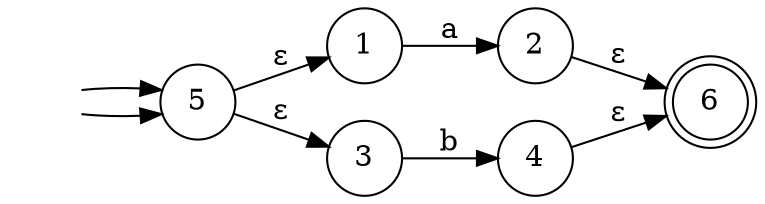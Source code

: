 digraph finite_state_machine {
	rankdir=LR size="8,5"
	node [shape=doublecircle]
	6
	node [shape=circle]
	"" [style=invis]
	"" -> 5
	5 -> 1 [label="ε"]
	"" [style=invis]
	"" -> 5
	5 -> 3 [label="ε"]
	2 -> 6 [label="ε"]
	4 -> 6 [label="ε"]
	1 -> 2 [label=a]
	3 -> 4 [label=b]
}
